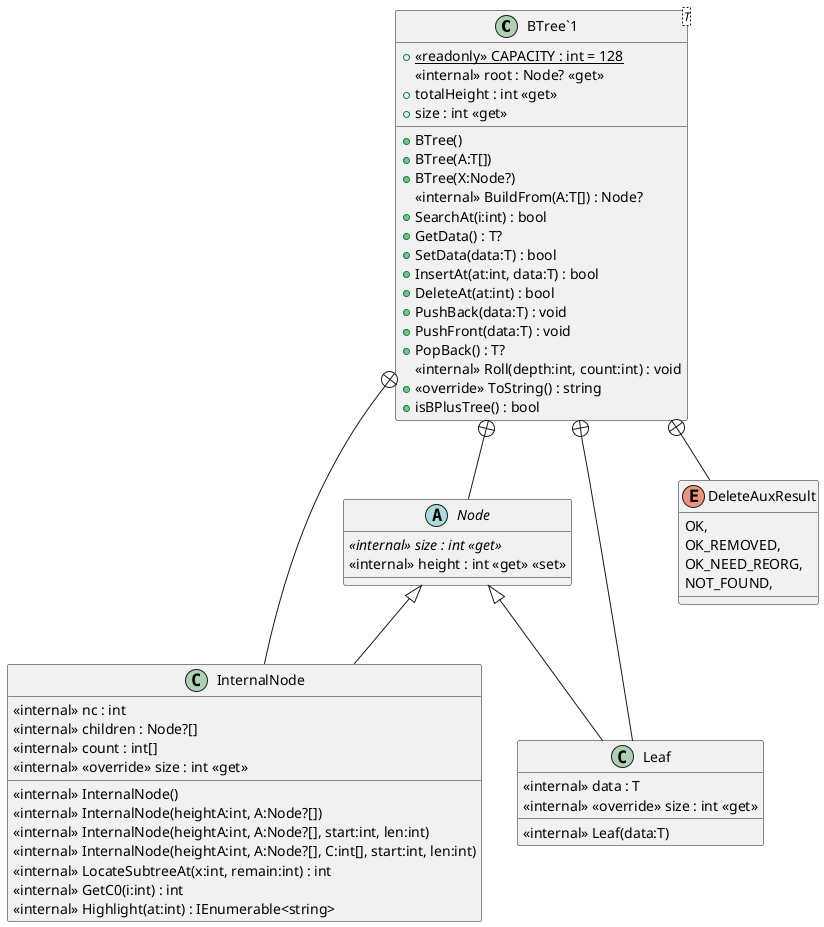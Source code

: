 @startuml
class "BTree`1"<T> {
    + {static} <<readonly>> CAPACITY : int = 128
    <<internal>> root : Node? <<get>>
    + totalHeight : int <<get>>
    + size : int <<get>>
    + BTree()
    + BTree(A:T[])
    + BTree(X:Node?)
    <<internal>> BuildFrom(A:T[]) : Node?
    + SearchAt(i:int) : bool
    + GetData() : T?
    + SetData(data:T) : bool
    + InsertAt(at:int, data:T) : bool
    + DeleteAt(at:int) : bool
    + PushBack(data:T) : void
    + PushFront(data:T) : void
    + PopBack() : T?
    <<internal>> Roll(depth:int, count:int) : void
    + <<override>> ToString() : string
    + isBPlusTree() : bool
}
abstract class Node {
    <<internal>> {abstract} size : int <<get>>
    <<internal>> height : int <<get>> <<set>>
}
class InternalNode {
    <<internal>> nc : int
    <<internal>> children : Node?[]
    <<internal>> count : int[]
    <<internal>> InternalNode()
    <<internal>> InternalNode(heightA:int, A:Node?[])
    <<internal>> InternalNode(heightA:int, A:Node?[], start:int, len:int)
    <<internal>> InternalNode(heightA:int, A:Node?[], C:int[], start:int, len:int)
    <<internal>> <<override>> size : int <<get>>
    <<internal>> LocateSubtreeAt(x:int, remain:int) : int
    <<internal>> GetC0(i:int) : int
    <<internal>> Highlight(at:int) : IEnumerable<string>
}
class Leaf {
    <<internal>> data : T
    <<internal>> <<override>> size : int <<get>>
    <<internal>> Leaf(data:T)
}
enum DeleteAuxResult {
    OK,
    OK_REMOVED,
    OK_NEED_REORG,
    NOT_FOUND,
}
"BTree`1" +-- Node
"BTree`1" +-- InternalNode
Node <|-- InternalNode
"BTree`1" +-- Leaf
Node <|-- Leaf
"BTree`1" +-- DeleteAuxResult
@enduml
